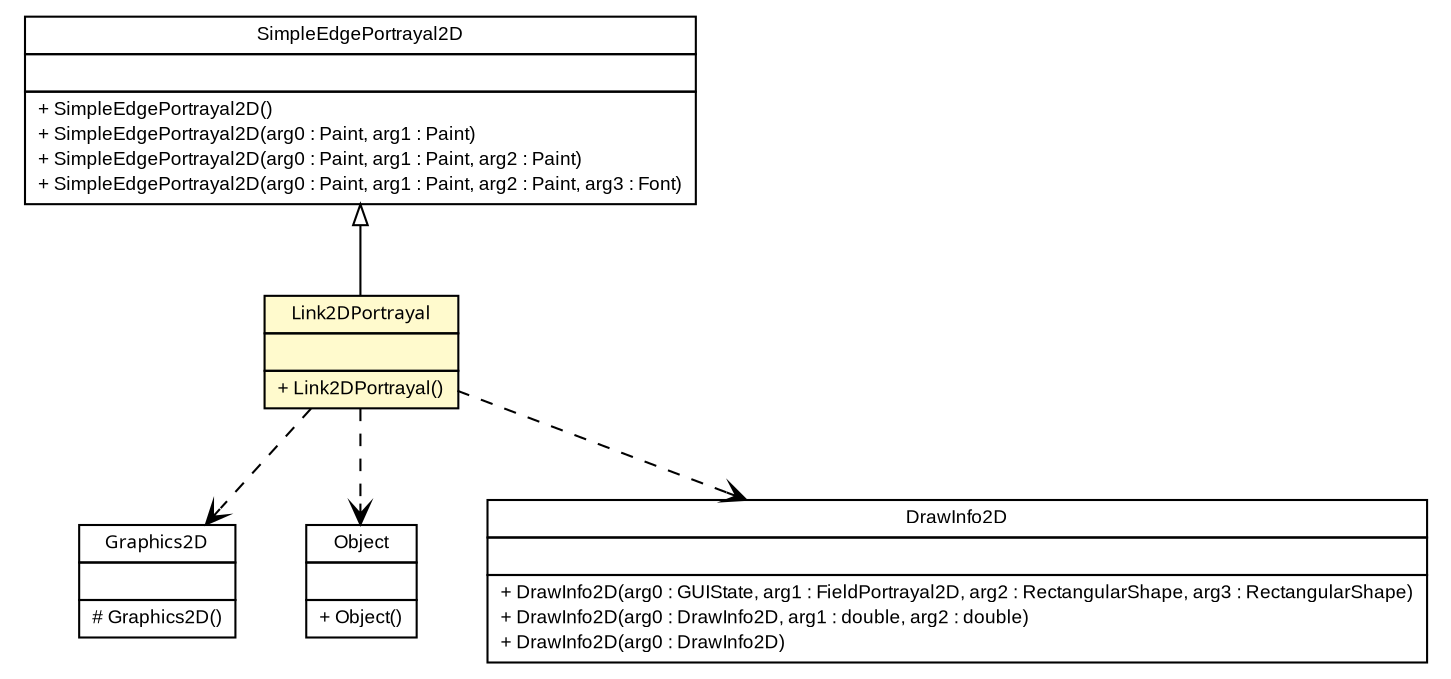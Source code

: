 #!/usr/local/bin/dot
#
# Class diagram 
# Generated by UMLGraph version 5.1 (http://www.umlgraph.org/)
#

digraph G {
	edge [fontname="arial",fontsize=10,labelfontname="arial",labelfontsize=10];
	node [fontname="arial",fontsize=10,shape=plaintext];
	nodesep=0.25;
	ranksep=0.5;
	// es.upm.dit.gsi.shanks.model.element.link.portrayal.Link2DPortrayal
	c4963 [label=<<table title="es.upm.dit.gsi.shanks.model.element.link.portrayal.Link2DPortrayal" border="0" cellborder="1" cellspacing="0" cellpadding="2" port="p" bgcolor="lemonChiffon" href="./Link2DPortrayal.html">
		<tr><td><table border="0" cellspacing="0" cellpadding="1">
<tr><td align="center" balign="center"><font face="ariali"> Link2DPortrayal </font></td></tr>
		</table></td></tr>
		<tr><td><table border="0" cellspacing="0" cellpadding="1">
<tr><td align="left" balign="left">  </td></tr>
		</table></td></tr>
		<tr><td><table border="0" cellspacing="0" cellpadding="1">
<tr><td align="left" balign="left"> + Link2DPortrayal() </td></tr>
		</table></td></tr>
		</table>>, fontname="arial", fontcolor="black", fontsize=9.0];
	//es.upm.dit.gsi.shanks.model.element.link.portrayal.Link2DPortrayal extends sim.portrayal.network.SimpleEdgePortrayal2D
	c5009:p -> c4963:p [dir=back,arrowtail=empty];
	// es.upm.dit.gsi.shanks.model.element.link.portrayal.Link2DPortrayal DEPEND java.awt.Graphics2D
	c4963:p -> c5010:p [taillabel="", label="", headlabel="", fontname="arial", fontcolor="black", fontsize=10.0, color="black", arrowhead=open, style=dashed];
	// es.upm.dit.gsi.shanks.model.element.link.portrayal.Link2DPortrayal DEPEND java.lang.Object
	c4963:p -> c5011:p [taillabel="", label="", headlabel="", fontname="arial", fontcolor="black", fontsize=10.0, color="black", arrowhead=open, style=dashed];
	// es.upm.dit.gsi.shanks.model.element.link.portrayal.Link2DPortrayal DEPEND sim.portrayal.DrawInfo2D
	c4963:p -> c5012:p [taillabel="", label="", headlabel="", fontname="arial", fontcolor="black", fontsize=10.0, color="black", arrowhead=open, style=dashed];
	// java.awt.Graphics2D
	c5010 [label=<<table title="java.awt.Graphics2D" border="0" cellborder="1" cellspacing="0" cellpadding="2" port="p" href="http://java.sun.com/j2se/1.4.2/docs/api/java/awt/Graphics2D.html">
		<tr><td><table border="0" cellspacing="0" cellpadding="1">
<tr><td align="center" balign="center"><font face="ariali"> Graphics2D </font></td></tr>
		</table></td></tr>
		<tr><td><table border="0" cellspacing="0" cellpadding="1">
<tr><td align="left" balign="left">  </td></tr>
		</table></td></tr>
		<tr><td><table border="0" cellspacing="0" cellpadding="1">
<tr><td align="left" balign="left"> # Graphics2D() </td></tr>
		</table></td></tr>
		</table>>, fontname="arial", fontcolor="black", fontsize=9.0];
	// sim.portrayal.DrawInfo2D
	c5012 [label=<<table title="sim.portrayal.DrawInfo2D" border="0" cellborder="1" cellspacing="0" cellpadding="2" port="p" href="http://java.sun.com/j2se/1.4.2/docs/api/sim/portrayal/DrawInfo2D.html">
		<tr><td><table border="0" cellspacing="0" cellpadding="1">
<tr><td align="center" balign="center"> DrawInfo2D </td></tr>
		</table></td></tr>
		<tr><td><table border="0" cellspacing="0" cellpadding="1">
<tr><td align="left" balign="left">  </td></tr>
		</table></td></tr>
		<tr><td><table border="0" cellspacing="0" cellpadding="1">
<tr><td align="left" balign="left"> + DrawInfo2D(arg0 : GUIState, arg1 : FieldPortrayal2D, arg2 : RectangularShape, arg3 : RectangularShape) </td></tr>
<tr><td align="left" balign="left"> + DrawInfo2D(arg0 : DrawInfo2D, arg1 : double, arg2 : double) </td></tr>
<tr><td align="left" balign="left"> + DrawInfo2D(arg0 : DrawInfo2D) </td></tr>
		</table></td></tr>
		</table>>, fontname="arial", fontcolor="black", fontsize=9.0];
	// sim.portrayal.network.SimpleEdgePortrayal2D
	c5009 [label=<<table title="sim.portrayal.network.SimpleEdgePortrayal2D" border="0" cellborder="1" cellspacing="0" cellpadding="2" port="p" href="http://java.sun.com/j2se/1.4.2/docs/api/sim/portrayal/network/SimpleEdgePortrayal2D.html">
		<tr><td><table border="0" cellspacing="0" cellpadding="1">
<tr><td align="center" balign="center"> SimpleEdgePortrayal2D </td></tr>
		</table></td></tr>
		<tr><td><table border="0" cellspacing="0" cellpadding="1">
<tr><td align="left" balign="left">  </td></tr>
		</table></td></tr>
		<tr><td><table border="0" cellspacing="0" cellpadding="1">
<tr><td align="left" balign="left"> + SimpleEdgePortrayal2D() </td></tr>
<tr><td align="left" balign="left"> + SimpleEdgePortrayal2D(arg0 : Paint, arg1 : Paint) </td></tr>
<tr><td align="left" balign="left"> + SimpleEdgePortrayal2D(arg0 : Paint, arg1 : Paint, arg2 : Paint) </td></tr>
<tr><td align="left" balign="left"> + SimpleEdgePortrayal2D(arg0 : Paint, arg1 : Paint, arg2 : Paint, arg3 : Font) </td></tr>
		</table></td></tr>
		</table>>, fontname="arial", fontcolor="black", fontsize=9.0];
	// java.lang.Object
	c5011 [label=<<table title="java.lang.Object" border="0" cellborder="1" cellspacing="0" cellpadding="2" port="p" href="http://java.sun.com/j2se/1.4.2/docs/api/java/lang/Object.html">
		<tr><td><table border="0" cellspacing="0" cellpadding="1">
<tr><td align="center" balign="center"> Object </td></tr>
		</table></td></tr>
		<tr><td><table border="0" cellspacing="0" cellpadding="1">
<tr><td align="left" balign="left">  </td></tr>
		</table></td></tr>
		<tr><td><table border="0" cellspacing="0" cellpadding="1">
<tr><td align="left" balign="left"> + Object() </td></tr>
		</table></td></tr>
		</table>>, fontname="arial", fontcolor="black", fontsize=9.0];
}

